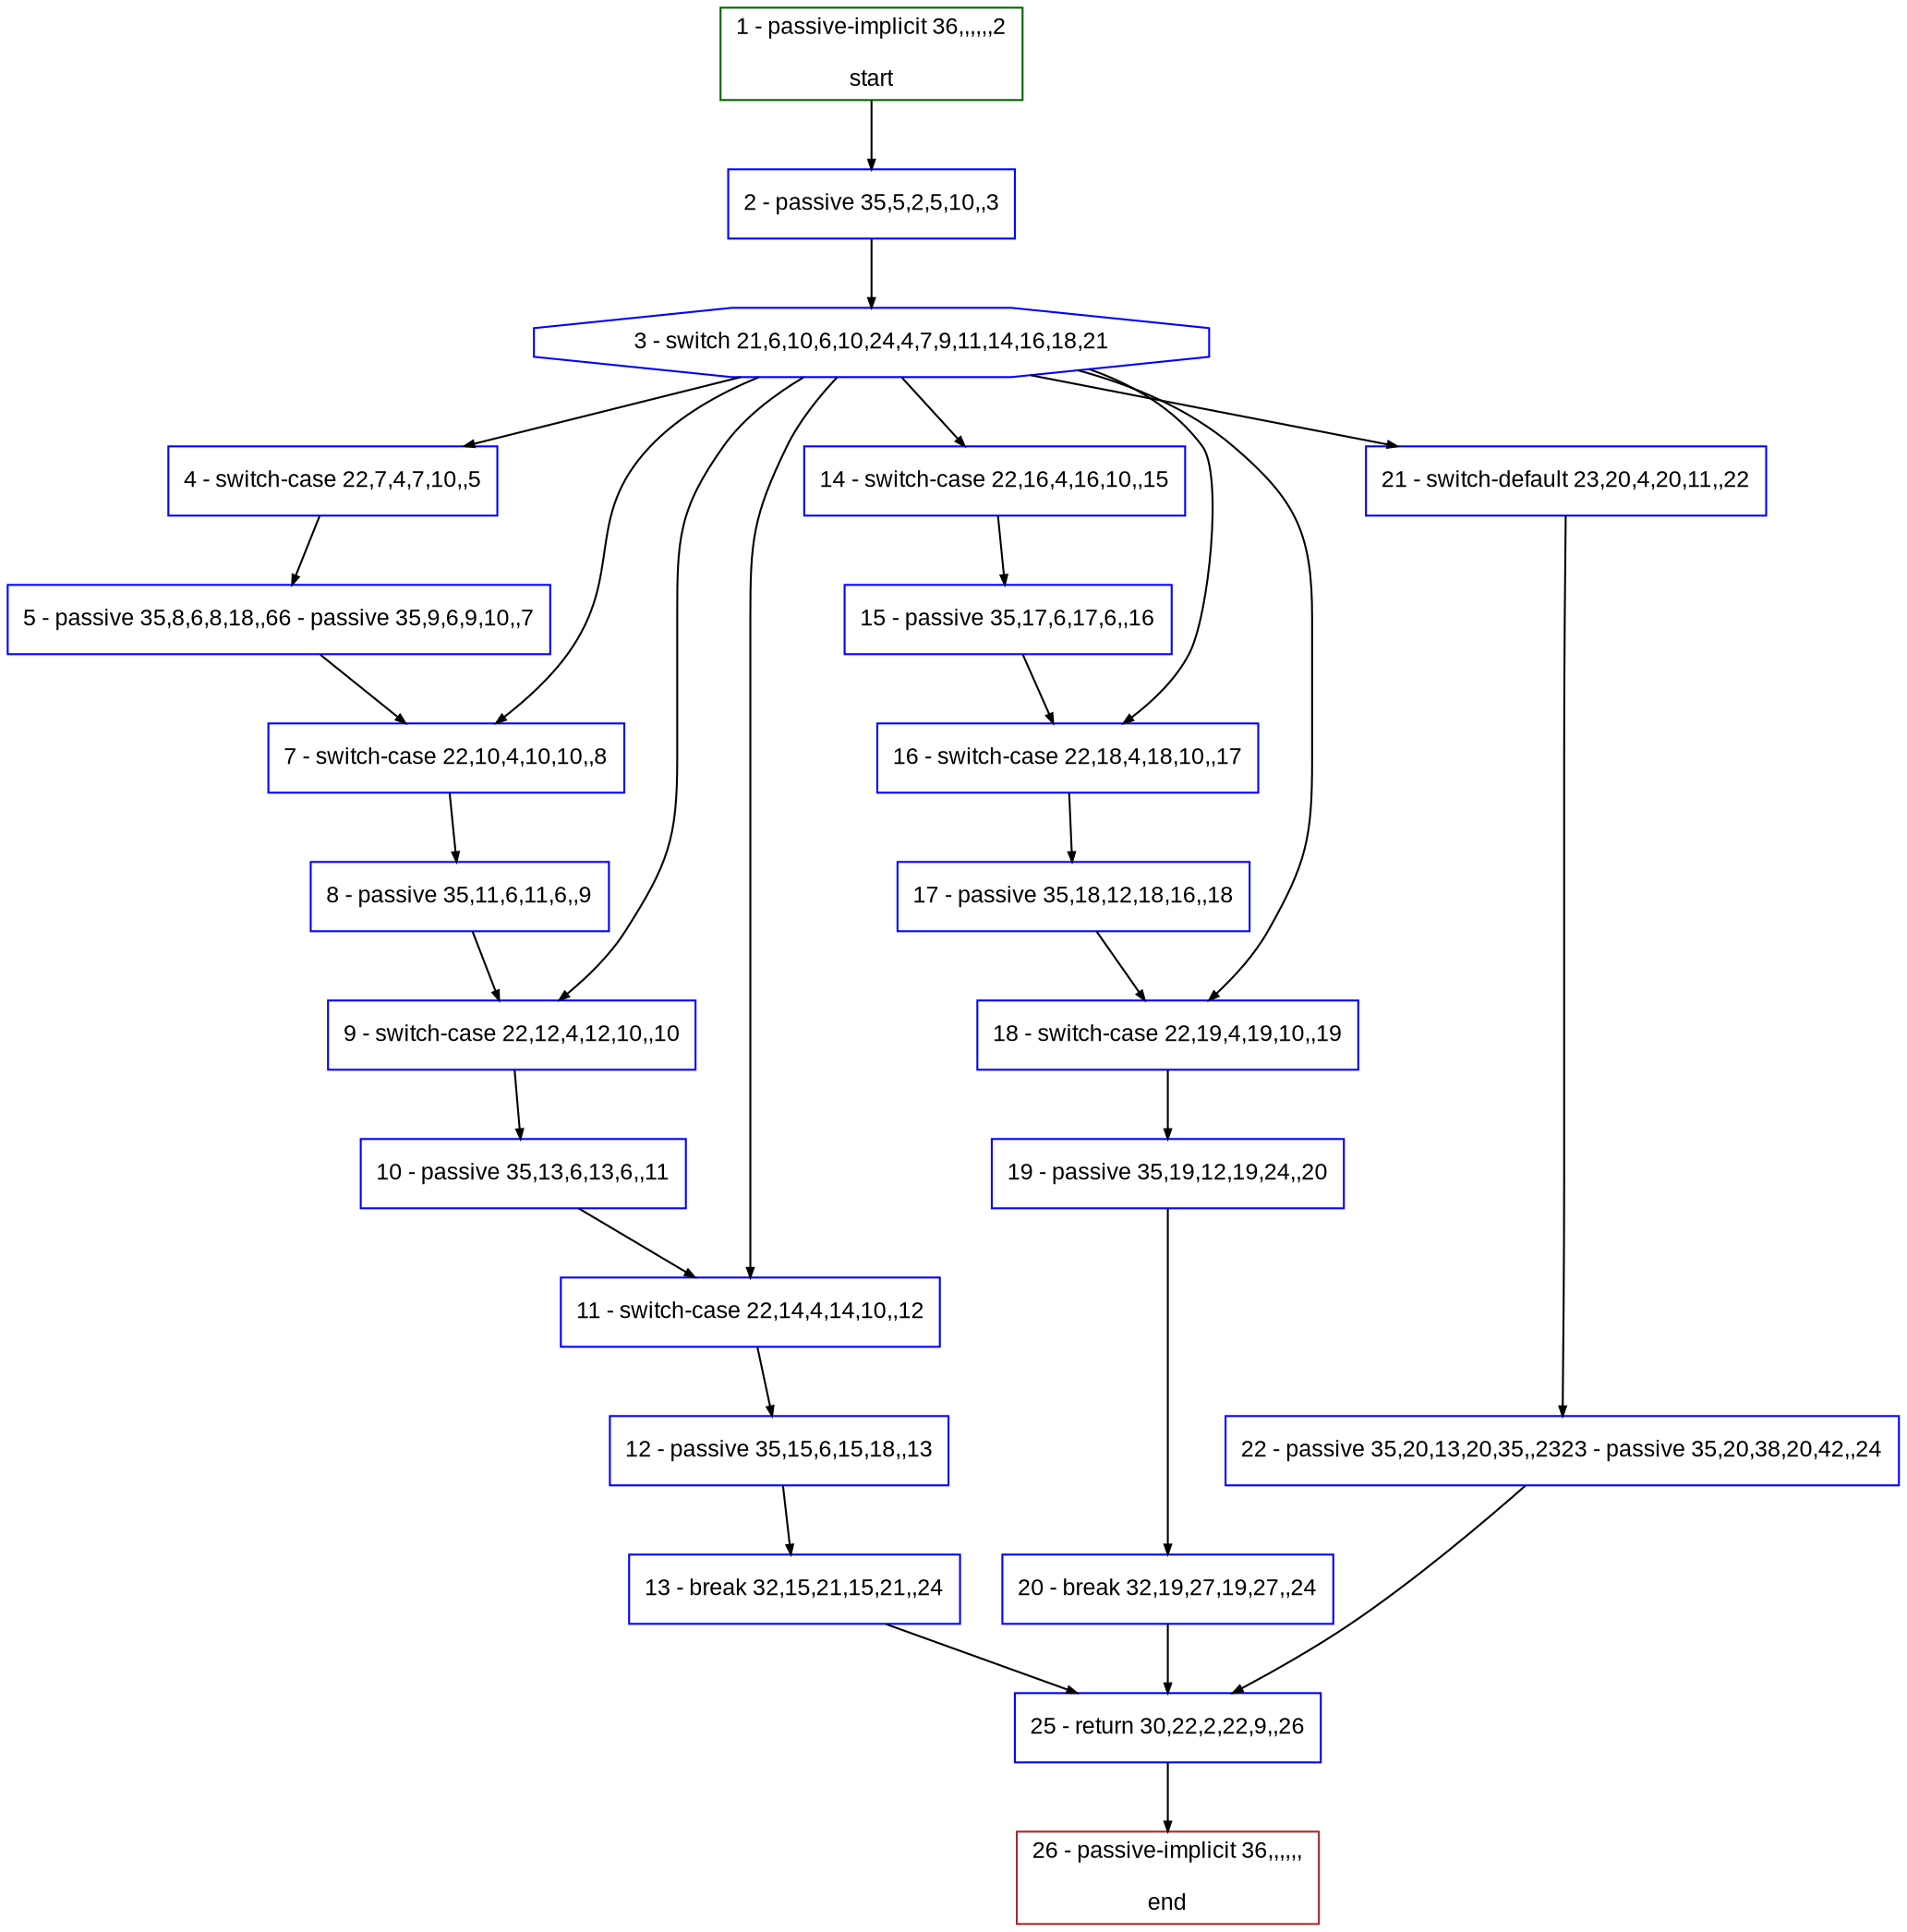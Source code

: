 digraph "" {
  graph [style="rounded,filled", label="", fontsize="12", packmode="clust", bgcolor="white", pack="true", compound="true", fontname="Arial", fillcolor="#FFFFCC"];
  node [style="filled", label="", fixedsize="false", fontsize="12", shape="rectangle", color="grey", compound="true", fontname="Arial", node_initialized="no", fillcolor="white"];
  edge [lhead="", arrowtail="none", label="", arrowhead="normal", fontsize="12", ltail="", dir="forward", color="black", arrowsize="0.5", compound="true", fontcolor="black", fontname="Arial"];
  __N1 [style="filled", label="2 - passive 35,5,2,5,10,,3", shape="box", color="#0000ff", fillcolor="#ffffff"];
  __N2 [style="filled", label="1 - passive-implicit 36,,,,,,2\n\nstart", shape="box", color="#006400", fillcolor="#ffffff"];
  __N3 [style="filled", label="3 - switch 21,6,10,6,10,24,4,7,9,11,14,16,18,21", shape="octagon", color="#0000ff", fillcolor="#ffffff"];
  __N4 [style="filled", label="4 - switch-case 22,7,4,7,10,,5", shape="box", color="#0000ff", fillcolor="#ffffff"];
  __N5 [style="filled", label="7 - switch-case 22,10,4,10,10,,8", shape="box", color="#0000ff", fillcolor="#ffffff"];
  __N6 [style="filled", label="9 - switch-case 22,12,4,12,10,,10", shape="box", color="#0000ff", fillcolor="#ffffff"];
  __N7 [style="filled", label="11 - switch-case 22,14,4,14,10,,12", shape="box", color="#0000ff", fillcolor="#ffffff"];
  __N8 [style="filled", label="14 - switch-case 22,16,4,16,10,,15", shape="box", color="#0000ff", fillcolor="#ffffff"];
  __N9 [style="filled", label="16 - switch-case 22,18,4,18,10,,17", shape="box", color="#0000ff", fillcolor="#ffffff"];
  __N10 [style="filled", label="18 - switch-case 22,19,4,19,10,,19", shape="box", color="#0000ff", fillcolor="#ffffff"];
  __N11 [style="filled", label="21 - switch-default 23,20,4,20,11,,22", shape="box", color="#0000ff", fillcolor="#ffffff"];
  __N12 [style="filled", label="5 - passive 35,8,6,8,18,,66 - passive 35,9,6,9,10,,7", shape="box", color="#0000ff", fillcolor="#ffffff"];
  __N13 [style="filled", label="8 - passive 35,11,6,11,6,,9", shape="box", color="#0000ff", fillcolor="#ffffff"];
  __N14 [style="filled", label="10 - passive 35,13,6,13,6,,11", shape="box", color="#0000ff", fillcolor="#ffffff"];
  __N15 [style="filled", label="12 - passive 35,15,6,15,18,,13", shape="box", color="#0000ff", fillcolor="#ffffff"];
  __N16 [style="filled", label="13 - break 32,15,21,15,21,,24", shape="box", color="#0000ff", fillcolor="#ffffff"];
  __N17 [style="filled", label="25 - return 30,22,2,22,9,,26", shape="box", color="#0000ff", fillcolor="#ffffff"];
  __N18 [style="filled", label="15 - passive 35,17,6,17,6,,16", shape="box", color="#0000ff", fillcolor="#ffffff"];
  __N19 [style="filled", label="17 - passive 35,18,12,18,16,,18", shape="box", color="#0000ff", fillcolor="#ffffff"];
  __N20 [style="filled", label="19 - passive 35,19,12,19,24,,20", shape="box", color="#0000ff", fillcolor="#ffffff"];
  __N21 [style="filled", label="20 - break 32,19,27,19,27,,24", shape="box", color="#0000ff", fillcolor="#ffffff"];
  __N22 [style="filled", label="22 - passive 35,20,13,20,35,,2323 - passive 35,20,38,20,42,,24", shape="box", color="#0000ff", fillcolor="#ffffff"];
  __N23 [style="filled", label="26 - passive-implicit 36,,,,,,\n\nend", shape="box", color="#a52a2a", fillcolor="#ffffff"];
  __N2 -> __N1 [arrowtail="none", arrowhead="normal", label="", dir="forward", color="#000000"];
  __N1 -> __N3 [arrowtail="none", arrowhead="normal", label="", dir="forward", color="#000000"];
  __N3 -> __N4 [arrowtail="none", arrowhead="normal", label="", dir="forward", color="#000000"];
  __N3 -> __N5 [arrowtail="none", arrowhead="normal", label="", dir="forward", color="#000000"];
  __N3 -> __N6 [arrowtail="none", arrowhead="normal", label="", dir="forward", color="#000000"];
  __N3 -> __N7 [arrowtail="none", arrowhead="normal", label="", dir="forward", color="#000000"];
  __N3 -> __N8 [arrowtail="none", arrowhead="normal", label="", dir="forward", color="#000000"];
  __N3 -> __N9 [arrowtail="none", arrowhead="normal", label="", dir="forward", color="#000000"];
  __N3 -> __N10 [arrowtail="none", arrowhead="normal", label="", dir="forward", color="#000000"];
  __N3 -> __N11 [arrowtail="none", arrowhead="normal", label="", dir="forward", color="#000000"];
  __N4 -> __N12 [arrowtail="none", arrowhead="normal", label="", dir="forward", color="#000000"];
  __N12 -> __N5 [arrowtail="none", arrowhead="normal", label="", dir="forward", color="#000000"];
  __N5 -> __N13 [arrowtail="none", arrowhead="normal", label="", dir="forward", color="#000000"];
  __N13 -> __N6 [arrowtail="none", arrowhead="normal", label="", dir="forward", color="#000000"];
  __N6 -> __N14 [arrowtail="none", arrowhead="normal", label="", dir="forward", color="#000000"];
  __N14 -> __N7 [arrowtail="none", arrowhead="normal", label="", dir="forward", color="#000000"];
  __N7 -> __N15 [arrowtail="none", arrowhead="normal", label="", dir="forward", color="#000000"];
  __N15 -> __N16 [arrowtail="none", arrowhead="normal", label="", dir="forward", color="#000000"];
  __N16 -> __N17 [arrowtail="none", arrowhead="normal", label="", dir="forward", color="#000000"];
  __N8 -> __N18 [arrowtail="none", arrowhead="normal", label="", dir="forward", color="#000000"];
  __N18 -> __N9 [arrowtail="none", arrowhead="normal", label="", dir="forward", color="#000000"];
  __N9 -> __N19 [arrowtail="none", arrowhead="normal", label="", dir="forward", color="#000000"];
  __N19 -> __N10 [arrowtail="none", arrowhead="normal", label="", dir="forward", color="#000000"];
  __N10 -> __N20 [arrowtail="none", arrowhead="normal", label="", dir="forward", color="#000000"];
  __N20 -> __N21 [arrowtail="none", arrowhead="normal", label="", dir="forward", color="#000000"];
  __N21 -> __N17 [arrowtail="none", arrowhead="normal", label="", dir="forward", color="#000000"];
  __N11 -> __N22 [arrowtail="none", arrowhead="normal", label="", dir="forward", color="#000000"];
  __N22 -> __N17 [arrowtail="none", arrowhead="normal", label="", dir="forward", color="#000000"];
  __N17 -> __N23 [arrowtail="none", arrowhead="normal", label="", dir="forward", color="#000000"];
}
